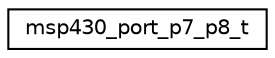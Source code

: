 digraph "Graphical Class Hierarchy"
{
 // LATEX_PDF_SIZE
  edge [fontname="Helvetica",fontsize="10",labelfontname="Helvetica",labelfontsize="10"];
  node [fontname="Helvetica",fontsize="10",shape=record];
  rankdir="LR";
  Node0 [label="msp430_port_p7_p8_t",height=0.2,width=0.4,color="black", fillcolor="white", style="filled",URL="$structmsp430__port__p7__p8__t.html",tooltip="GPIO Port 7/8 (different register layout than Ports 1-6)"];
}
